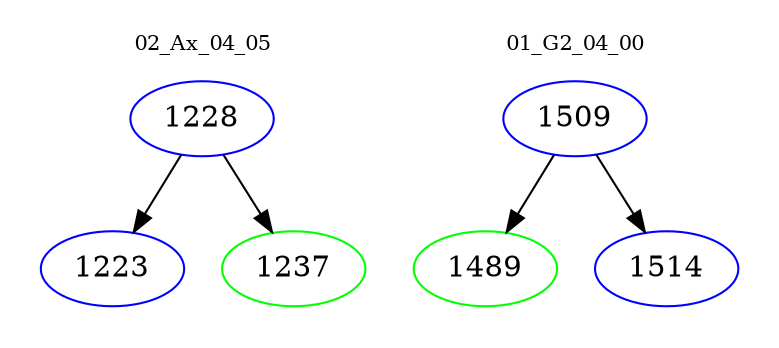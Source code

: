 digraph{
subgraph cluster_0 {
color = white
label = "02_Ax_04_05";
fontsize=10;
T0_1228 [label="1228", color="blue"]
T0_1228 -> T0_1223 [color="black"]
T0_1223 [label="1223", color="blue"]
T0_1228 -> T0_1237 [color="black"]
T0_1237 [label="1237", color="green"]
}
subgraph cluster_1 {
color = white
label = "01_G2_04_00";
fontsize=10;
T1_1509 [label="1509", color="blue"]
T1_1509 -> T1_1489 [color="black"]
T1_1489 [label="1489", color="green"]
T1_1509 -> T1_1514 [color="black"]
T1_1514 [label="1514", color="blue"]
}
}
